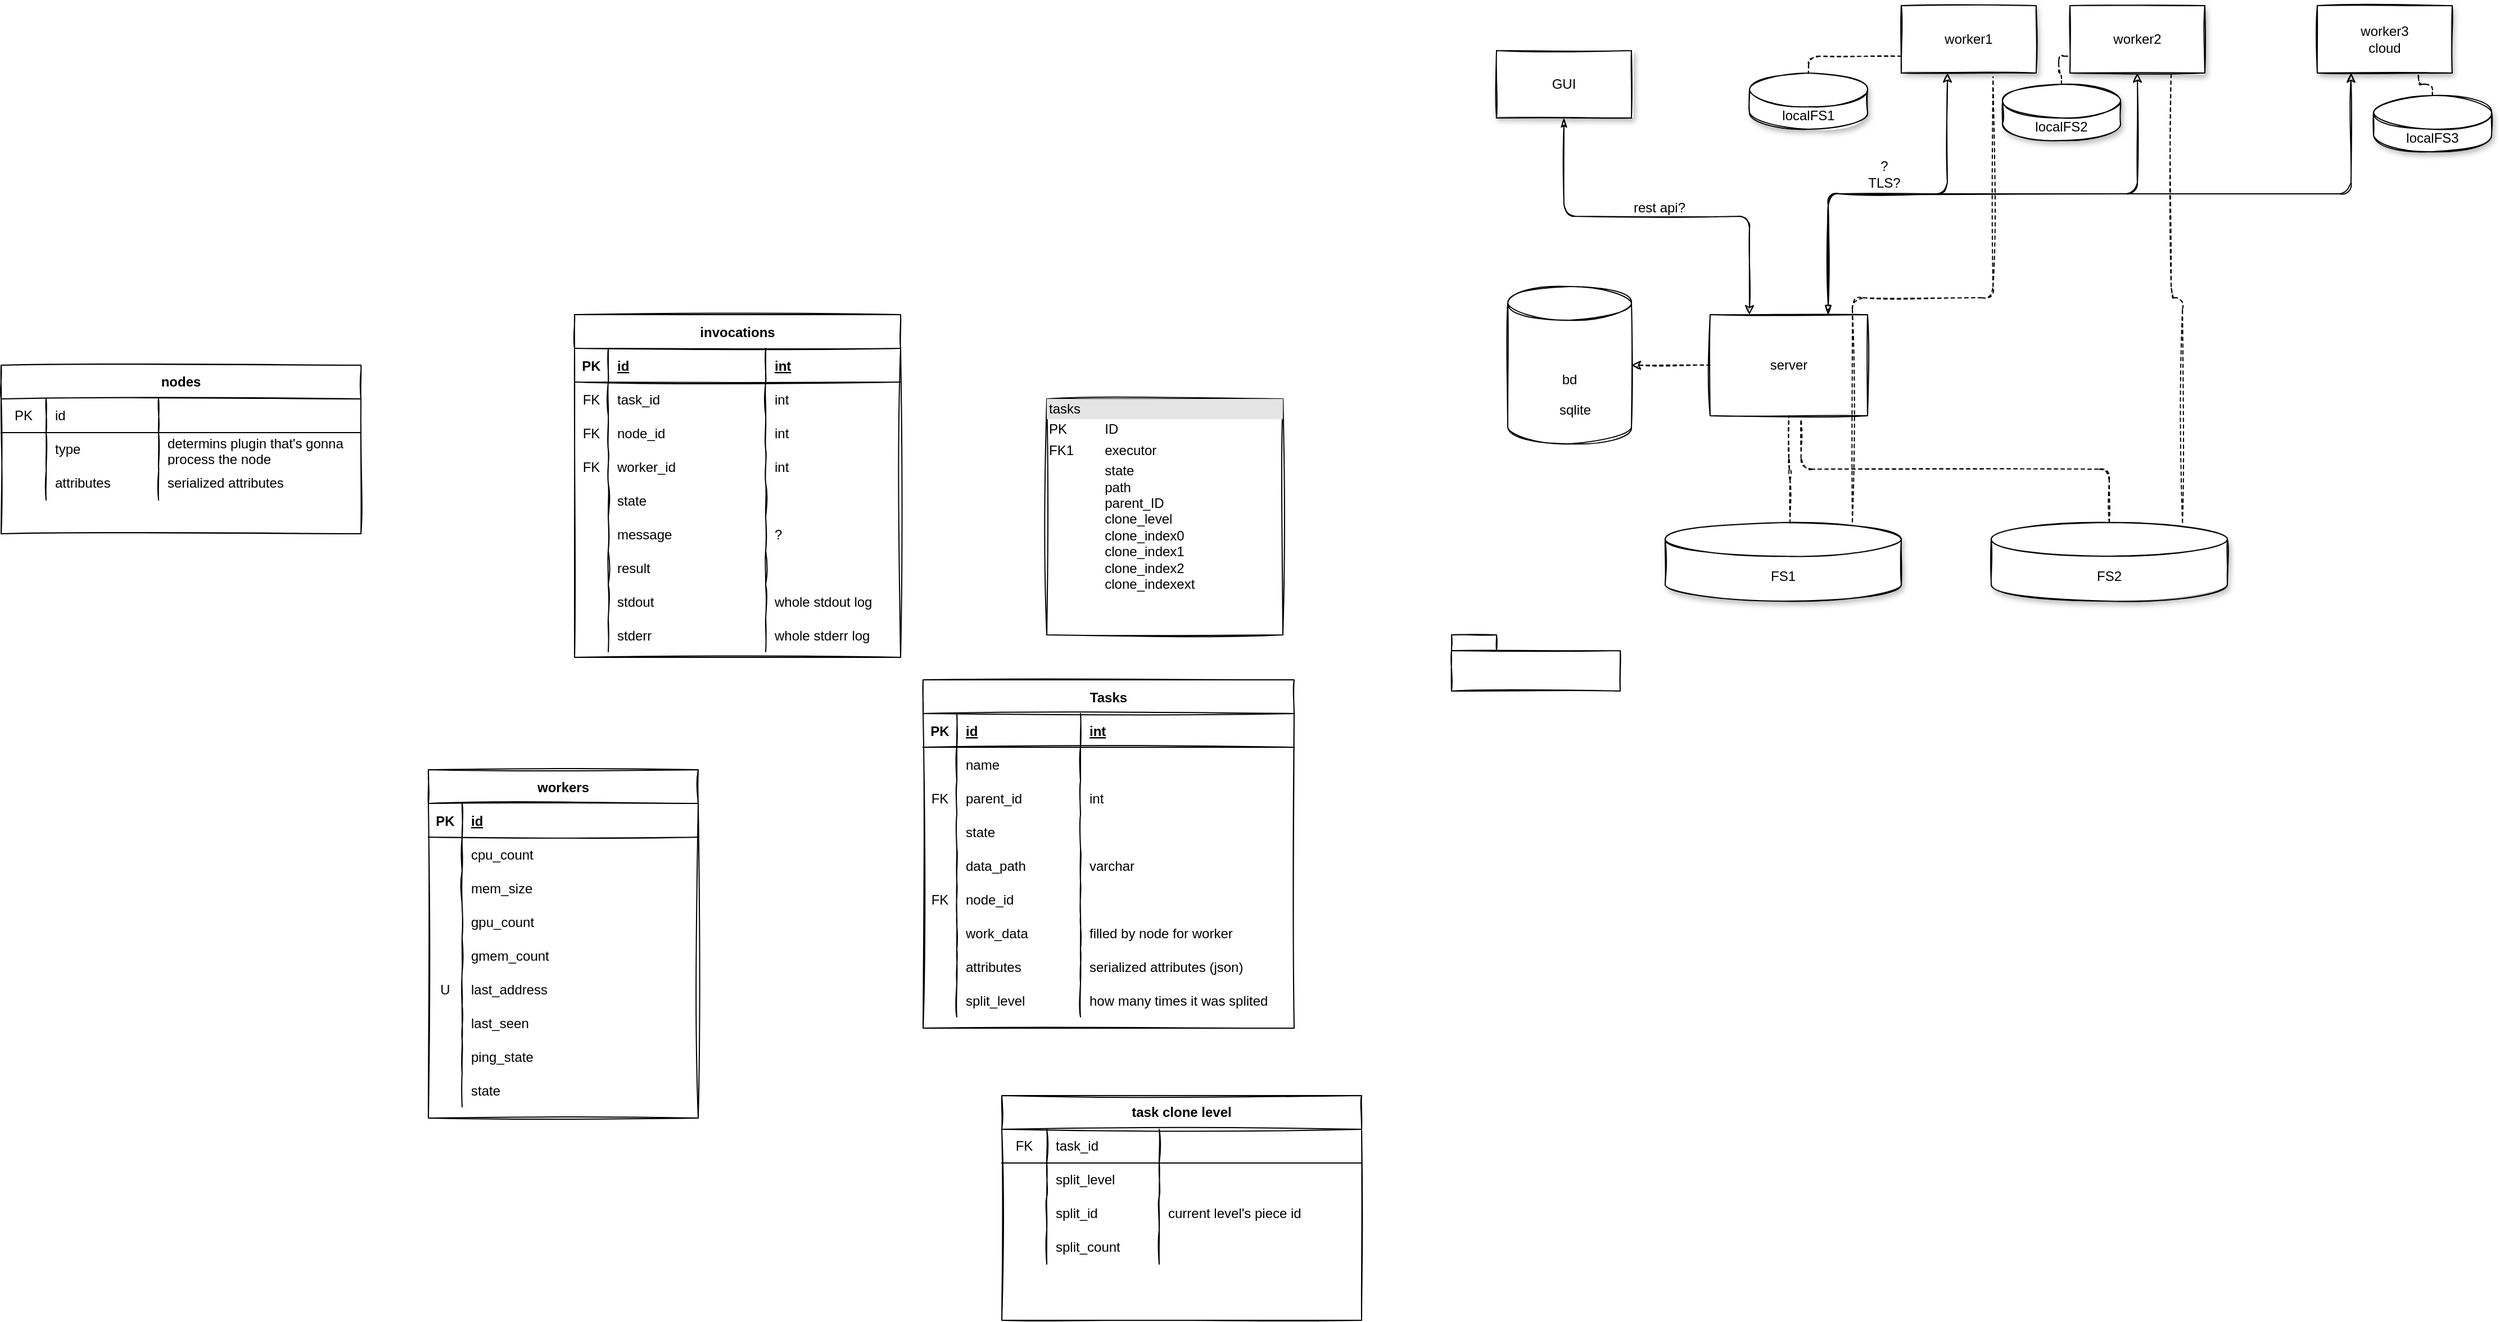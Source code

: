 <mxfile version="14.1.8" type="device"><diagram id="MA8b_fjnLHCPJxbxikZT" name="Page-1"><mxGraphModel dx="2802" dy="827" grid="1" gridSize="10" guides="1" tooltips="1" connect="1" arrows="1" fold="1" page="1" pageScale="1" pageWidth="850" pageHeight="1100" math="0" shadow="0"><root><mxCell id="0"/><mxCell id="1" parent="0"/><mxCell id="98BDx7o2VlI0WPh3jPvz-5" style="edgeStyle=orthogonalEdgeStyle;orthogonalLoop=1;jettySize=auto;html=1;entryX=1;entryY=0.5;entryDx=0;entryDy=0;entryPerimeter=0;dashed=1;sketch=1;" parent="1" source="98BDx7o2VlI0WPh3jPvz-3" target="98BDx7o2VlI0WPh3jPvz-4" edge="1"><mxGeometry relative="1" as="geometry"/></mxCell><mxCell id="98BDx7o2VlI0WPh3jPvz-10" style="edgeStyle=orthogonalEdgeStyle;orthogonalLoop=1;jettySize=auto;html=1;exitX=0.75;exitY=0;exitDx=0;exitDy=0;entryX=0.342;entryY=1;entryDx=0;entryDy=0;entryPerimeter=0;startArrow=blockThin;startFill=1;sketch=1;" parent="1" source="98BDx7o2VlI0WPh3jPvz-3" target="98BDx7o2VlI0WPh3jPvz-8" edge="1"><mxGeometry relative="1" as="geometry"/></mxCell><mxCell id="98BDx7o2VlI0WPh3jPvz-3" value="server" style="whiteSpace=wrap;html=1;sketch=1;" parent="1" vertex="1"><mxGeometry x="370" y="355" width="140" height="90" as="geometry"/></mxCell><mxCell id="98BDx7o2VlI0WPh3jPvz-4" value="bd" style="shape=cylinder3;whiteSpace=wrap;html=1;boundedLbl=1;backgroundOutline=1;size=15;sketch=1;" parent="1" vertex="1"><mxGeometry x="190" y="330" width="110" height="140" as="geometry"/></mxCell><mxCell id="98BDx7o2VlI0WPh3jPvz-7" style="edgeStyle=orthogonalEdgeStyle;orthogonalLoop=1;jettySize=auto;html=1;entryX=0.25;entryY=0;entryDx=0;entryDy=0;exitX=0.5;exitY=1;exitDx=0;exitDy=0;startArrow=classicThin;startFill=1;jumpStyle=none;sketch=1;" parent="1" source="98BDx7o2VlI0WPh3jPvz-6" target="98BDx7o2VlI0WPh3jPvz-3" edge="1"><mxGeometry relative="1" as="geometry"/></mxCell><mxCell id="98BDx7o2VlI0WPh3jPvz-6" value="GUI" style="whiteSpace=wrap;html=1;glass=0;shadow=1;sketch=1;" parent="1" vertex="1"><mxGeometry x="180" y="120" width="120" height="60" as="geometry"/></mxCell><mxCell id="98BDx7o2VlI0WPh3jPvz-8" value="worker1" style="whiteSpace=wrap;html=1;shadow=1;sketch=1;" parent="1" vertex="1"><mxGeometry x="540" y="80" width="120" height="60" as="geometry"/></mxCell><mxCell id="98BDx7o2VlI0WPh3jPvz-11" value="sqlite" style="text;html=1;strokeColor=none;fillColor=none;align=center;verticalAlign=middle;whiteSpace=wrap;shadow=1;glass=0;sketch=1;" parent="1" vertex="1"><mxGeometry x="230" y="430" width="40" height="20" as="geometry"/></mxCell><mxCell id="98BDx7o2VlI0WPh3jPvz-12" value="rest api?" style="text;html=1;strokeColor=none;fillColor=none;align=center;verticalAlign=middle;whiteSpace=wrap;shadow=1;glass=0;sketch=1;" parent="1" vertex="1"><mxGeometry x="290" y="250" width="70" height="20" as="geometry"/></mxCell><mxCell id="98BDx7o2VlI0WPh3jPvz-13" value="?&lt;br&gt;TLS?" style="text;html=1;strokeColor=none;fillColor=none;align=center;verticalAlign=middle;whiteSpace=wrap;shadow=1;glass=0;sketch=1;" parent="1" vertex="1"><mxGeometry x="470" y="200" width="110" height="60" as="geometry"/></mxCell><mxCell id="98BDx7o2VlI0WPh3jPvz-14" value="FS1" style="shape=cylinder3;whiteSpace=wrap;html=1;boundedLbl=1;backgroundOutline=1;size=15;shadow=1;glass=0;sketch=1;" parent="1" vertex="1"><mxGeometry x="330" y="540" width="210" height="70" as="geometry"/></mxCell><mxCell id="98BDx7o2VlI0WPh3jPvz-15" value="&lt;div&gt;FS2&lt;/div&gt;" style="shape=cylinder3;whiteSpace=wrap;html=1;boundedLbl=1;backgroundOutline=1;size=15;shadow=1;glass=0;sketch=1;" parent="1" vertex="1"><mxGeometry x="620" y="540" width="210" height="70" as="geometry"/></mxCell><mxCell id="98BDx7o2VlI0WPh3jPvz-16" value="" style="endArrow=none;dashed=1;html=1;edgeStyle=orthogonalEdgeStyle;exitX=0.529;exitY=0.008;exitDx=0;exitDy=0;exitPerimeter=0;entryX=0.5;entryY=1;entryDx=0;entryDy=0;sketch=1;" parent="1" source="98BDx7o2VlI0WPh3jPvz-14" target="98BDx7o2VlI0WPh3jPvz-3" edge="1"><mxGeometry width="50" height="50" relative="1" as="geometry"><mxPoint x="430" y="490" as="sourcePoint"/><mxPoint x="480" y="440" as="targetPoint"/></mxGeometry></mxCell><mxCell id="98BDx7o2VlI0WPh3jPvz-17" value="" style="endArrow=none;dashed=1;html=1;edgeStyle=orthogonalEdgeStyle;exitX=0.5;exitY=0;exitDx=0;exitDy=0;exitPerimeter=0;entryX=0.577;entryY=1.027;entryDx=0;entryDy=0;entryPerimeter=0;sketch=1;" parent="1" source="98BDx7o2VlI0WPh3jPvz-15" target="98BDx7o2VlI0WPh3jPvz-3" edge="1"><mxGeometry width="50" height="50" relative="1" as="geometry"><mxPoint x="411.09" y="550.56" as="sourcePoint"/><mxPoint x="450" y="455" as="targetPoint"/></mxGeometry></mxCell><mxCell id="98BDx7o2VlI0WPh3jPvz-18" value="worker2" style="whiteSpace=wrap;html=1;shadow=1;sketch=1;" parent="1" vertex="1"><mxGeometry x="690" y="80" width="120" height="60" as="geometry"/></mxCell><mxCell id="98BDx7o2VlI0WPh3jPvz-22" style="edgeStyle=orthogonalEdgeStyle;orthogonalLoop=1;jettySize=auto;html=1;exitX=0.75;exitY=0;exitDx=0;exitDy=0;entryX=0.5;entryY=1;entryDx=0;entryDy=0;startArrow=blockThin;startFill=1;sketch=1;" parent="1" source="98BDx7o2VlI0WPh3jPvz-3" target="98BDx7o2VlI0WPh3jPvz-18" edge="1"><mxGeometry relative="1" as="geometry"><mxPoint x="485" y="365" as="sourcePoint"/><mxPoint x="591.04" y="150" as="targetPoint"/></mxGeometry></mxCell><mxCell id="98BDx7o2VlI0WPh3jPvz-23" value="" style="endArrow=none;dashed=1;html=1;edgeStyle=orthogonalEdgeStyle;exitX=0.793;exitY=-0.008;exitDx=0;exitDy=0;exitPerimeter=0;entryX=0.68;entryY=1.057;entryDx=0;entryDy=0;entryPerimeter=0;orthogonalLoop=0;noJump=0;comic=0;backgroundOutline=0;fixDash=0;snapToPoint=0;sketch=1;" parent="1" source="98BDx7o2VlI0WPh3jPvz-14" target="98BDx7o2VlI0WPh3jPvz-8" edge="1"><mxGeometry width="50" height="50" relative="1" as="geometry"><mxPoint x="411.09" y="550.56" as="sourcePoint"/><mxPoint x="450" y="455" as="targetPoint"/></mxGeometry></mxCell><mxCell id="98BDx7o2VlI0WPh3jPvz-24" value="" style="endArrow=none;dashed=1;html=1;edgeStyle=orthogonalEdgeStyle;exitX=0.81;exitY=0;exitDx=0;exitDy=0;exitPerimeter=0;entryX=0.75;entryY=1;entryDx=0;entryDy=0;orthogonalLoop=0;noJump=0;comic=0;backgroundOutline=0;fixDash=0;snapToPoint=0;sketch=1;" parent="1" source="98BDx7o2VlI0WPh3jPvz-15" target="98BDx7o2VlI0WPh3jPvz-18" edge="1"><mxGeometry width="50" height="50" relative="1" as="geometry"><mxPoint x="506.53" y="549.44" as="sourcePoint"/><mxPoint x="631.6" y="153.42" as="targetPoint"/></mxGeometry></mxCell><mxCell id="98BDx7o2VlI0WPh3jPvz-25" value="worker3&lt;br&gt;&lt;div&gt;cloud&lt;/div&gt;" style="whiteSpace=wrap;html=1;shadow=1;sketch=1;" parent="1" vertex="1"><mxGeometry x="910" y="80" width="120" height="60" as="geometry"/></mxCell><mxCell id="98BDx7o2VlI0WPh3jPvz-26" value="localFS3" style="shape=cylinder3;whiteSpace=wrap;html=1;boundedLbl=1;backgroundOutline=1;size=15;shadow=1;glass=0;sketch=1;" parent="1" vertex="1"><mxGeometry x="960" y="160" width="105" height="50" as="geometry"/></mxCell><mxCell id="98BDx7o2VlI0WPh3jPvz-27" value="" style="endArrow=none;dashed=1;html=1;edgeStyle=orthogonalEdgeStyle;exitX=0.5;exitY=0;exitDx=0;exitDy=0;exitPerimeter=0;orthogonalLoop=0;noJump=0;comic=0;backgroundOutline=0;fixDash=0;snapToPoint=0;entryX=0.75;entryY=1;entryDx=0;entryDy=0;sketch=1;" parent="1" source="98BDx7o2VlI0WPh3jPvz-26" target="98BDx7o2VlI0WPh3jPvz-25" edge="1"><mxGeometry width="50" height="50" relative="1" as="geometry"><mxPoint x="800.1" y="550" as="sourcePoint"/><mxPoint x="940" y="140" as="targetPoint"/></mxGeometry></mxCell><mxCell id="98BDx7o2VlI0WPh3jPvz-28" value="localFS1" style="shape=cylinder3;whiteSpace=wrap;html=1;boundedLbl=1;backgroundOutline=1;size=15;shadow=1;glass=0;sketch=1;" parent="1" vertex="1"><mxGeometry x="405" y="140" width="105" height="50" as="geometry"/></mxCell><mxCell id="98BDx7o2VlI0WPh3jPvz-29" value="localFS2" style="shape=cylinder3;whiteSpace=wrap;html=1;boundedLbl=1;backgroundOutline=1;size=15;shadow=1;glass=0;sketch=1;" parent="1" vertex="1"><mxGeometry x="630" y="150" width="105" height="50" as="geometry"/></mxCell><mxCell id="98BDx7o2VlI0WPh3jPvz-30" value="" style="endArrow=none;dashed=1;html=1;edgeStyle=orthogonalEdgeStyle;exitX=0.5;exitY=0;exitDx=0;exitDy=0;exitPerimeter=0;orthogonalLoop=0;noJump=0;comic=0;backgroundOutline=0;fixDash=0;snapToPoint=0;entryX=0;entryY=0.75;entryDx=0;entryDy=0;sketch=1;" parent="1" source="98BDx7o2VlI0WPh3jPvz-29" target="98BDx7o2VlI0WPh3jPvz-18" edge="1"><mxGeometry width="50" height="50" relative="1" as="geometry"><mxPoint x="452.5" y="90" as="sourcePoint"/><mxPoint x="670" y="120" as="targetPoint"/></mxGeometry></mxCell><mxCell id="98BDx7o2VlI0WPh3jPvz-31" value="" style="endArrow=none;dashed=1;html=1;edgeStyle=orthogonalEdgeStyle;exitX=0;exitY=0.75;exitDx=0;exitDy=0;orthogonalLoop=0;noJump=0;comic=0;backgroundOutline=0;fixDash=0;snapToPoint=0;entryX=0.5;entryY=0;entryDx=0;entryDy=0;entryPerimeter=0;sketch=1;" parent="1" source="98BDx7o2VlI0WPh3jPvz-8" target="98BDx7o2VlI0WPh3jPvz-28" edge="1"><mxGeometry width="50" height="50" relative="1" as="geometry"><mxPoint x="462.5" y="100" as="sourcePoint"/><mxPoint x="390" y="80" as="targetPoint"/></mxGeometry></mxCell><mxCell id="98BDx7o2VlI0WPh3jPvz-32" style="edgeStyle=orthogonalEdgeStyle;orthogonalLoop=1;jettySize=auto;html=1;exitX=0.75;exitY=0;exitDx=0;exitDy=0;entryX=0.25;entryY=1;entryDx=0;entryDy=0;startArrow=blockThin;startFill=1;sketch=1;" parent="1" source="98BDx7o2VlI0WPh3jPvz-3" target="98BDx7o2VlI0WPh3jPvz-25" edge="1"><mxGeometry relative="1" as="geometry"><mxPoint x="485" y="365" as="sourcePoint"/><mxPoint x="760" y="150" as="targetPoint"/></mxGeometry></mxCell><mxCell id="RoWoOHSb0e2trhqzjPBO-2" value="&lt;div style=&quot;box-sizing: border-box ; width: 100% ; background: #e4e4e4 ; padding: 2px&quot;&gt;tasks&lt;/div&gt;&lt;table style=&quot;width: 100% ; font-size: 1em&quot; cellpadding=&quot;2&quot; cellspacing=&quot;0&quot;&gt;&lt;tbody&gt;&lt;tr&gt;&lt;td&gt;PK&lt;/td&gt;&lt;td&gt;ID&lt;/td&gt;&lt;/tr&gt;&lt;tr&gt;&lt;td&gt;FK1&lt;/td&gt;&lt;td&gt;executor&lt;/td&gt;&lt;/tr&gt;&lt;tr&gt;&lt;td&gt;&lt;br&gt;&lt;/td&gt;&lt;td&gt;state&lt;br&gt;path&lt;br&gt;parent_ID&lt;br&gt;clone_level&lt;br&gt;clone_index0&lt;br&gt;clone_index1&lt;br&gt;clone_index2&lt;br&gt;clone_indexext&lt;br&gt;&lt;br&gt;&lt;/td&gt;&lt;/tr&gt;&lt;/tbody&gt;&lt;/table&gt;" style="verticalAlign=top;align=left;overflow=fill;html=1;sketch=1;" parent="1" vertex="1"><mxGeometry x="-220" y="430" width="210" height="210" as="geometry"/></mxCell><mxCell id="RoWoOHSb0e2trhqzjPBO-4" value="" style="shape=folder;fontStyle=1;spacingTop=10;tabWidth=40;tabHeight=14;tabPosition=left;html=1;align=left;sketch=1;" parent="1" vertex="1"><mxGeometry x="140" y="640" width="150" height="50" as="geometry"/></mxCell><mxCell id="L55XhpwLqcJ2oFHjJ6_4-14" value="invocations" style="shape=table;startSize=30;container=1;collapsible=1;childLayout=tableLayout;fixedRows=1;rowLines=0;fontStyle=1;align=center;resizeLast=1;sketch=1;" parent="1" vertex="1"><mxGeometry x="-640" y="355" width="290" height="305" as="geometry"/></mxCell><mxCell id="L55XhpwLqcJ2oFHjJ6_4-15" value="" style="shape=partialRectangle;collapsible=0;dropTarget=0;pointerEvents=0;fillColor=none;top=0;left=0;bottom=1;right=0;points=[[0,0.5],[1,0.5]];portConstraint=eastwest;sketch=1;" parent="L55XhpwLqcJ2oFHjJ6_4-14" vertex="1"><mxGeometry y="30" width="290" height="30" as="geometry"/></mxCell><mxCell id="L55XhpwLqcJ2oFHjJ6_4-16" value="PK" style="shape=partialRectangle;connectable=0;fillColor=none;top=0;left=0;bottom=0;right=0;fontStyle=1;overflow=hidden;sketch=1;" parent="L55XhpwLqcJ2oFHjJ6_4-15" vertex="1"><mxGeometry width="30" height="30" as="geometry"/></mxCell><mxCell id="L55XhpwLqcJ2oFHjJ6_4-17" value="id" style="shape=partialRectangle;connectable=0;fillColor=none;top=0;left=0;bottom=0;right=0;align=left;spacingLeft=6;fontStyle=5;overflow=hidden;sketch=1;" parent="L55XhpwLqcJ2oFHjJ6_4-15" vertex="1"><mxGeometry x="30" width="140" height="30" as="geometry"/></mxCell><mxCell id="L55XhpwLqcJ2oFHjJ6_4-41" value="int" style="shape=partialRectangle;connectable=0;fillColor=none;top=0;left=0;bottom=0;right=0;align=left;spacingLeft=6;fontStyle=5;overflow=hidden;sketch=1;" parent="L55XhpwLqcJ2oFHjJ6_4-15" vertex="1"><mxGeometry x="170" width="120" height="30" as="geometry"/></mxCell><mxCell id="L55XhpwLqcJ2oFHjJ6_4-18" value="" style="shape=partialRectangle;collapsible=0;dropTarget=0;pointerEvents=0;fillColor=none;top=0;left=0;bottom=0;right=0;points=[[0,0.5],[1,0.5]];portConstraint=eastwest;sketch=1;" parent="L55XhpwLqcJ2oFHjJ6_4-14" vertex="1"><mxGeometry y="60" width="290" height="30" as="geometry"/></mxCell><mxCell id="L55XhpwLqcJ2oFHjJ6_4-19" value="FK" style="shape=partialRectangle;connectable=0;fillColor=none;top=0;left=0;bottom=0;right=0;editable=1;overflow=hidden;sketch=1;" parent="L55XhpwLqcJ2oFHjJ6_4-18" vertex="1"><mxGeometry width="30" height="30" as="geometry"/></mxCell><mxCell id="L55XhpwLqcJ2oFHjJ6_4-20" value="task_id" style="shape=partialRectangle;connectable=0;fillColor=none;top=0;left=0;bottom=0;right=0;align=left;spacingLeft=6;overflow=hidden;sketch=1;" parent="L55XhpwLqcJ2oFHjJ6_4-18" vertex="1"><mxGeometry x="30" width="140" height="30" as="geometry"/></mxCell><mxCell id="L55XhpwLqcJ2oFHjJ6_4-42" value="int" style="shape=partialRectangle;connectable=0;fillColor=none;top=0;left=0;bottom=0;right=0;align=left;spacingLeft=6;overflow=hidden;sketch=1;" parent="L55XhpwLqcJ2oFHjJ6_4-18" vertex="1"><mxGeometry x="170" width="120" height="30" as="geometry"/></mxCell><mxCell id="L55XhpwLqcJ2oFHjJ6_4-21" value="" style="shape=partialRectangle;collapsible=0;dropTarget=0;pointerEvents=0;fillColor=none;top=0;left=0;bottom=0;right=0;points=[[0,0.5],[1,0.5]];portConstraint=eastwest;sketch=1;" parent="L55XhpwLqcJ2oFHjJ6_4-14" vertex="1"><mxGeometry y="90" width="290" height="30" as="geometry"/></mxCell><mxCell id="L55XhpwLqcJ2oFHjJ6_4-22" value="FK" style="shape=partialRectangle;connectable=0;fillColor=none;top=0;left=0;bottom=0;right=0;editable=1;overflow=hidden;sketch=1;" parent="L55XhpwLqcJ2oFHjJ6_4-21" vertex="1"><mxGeometry width="30" height="30" as="geometry"/></mxCell><mxCell id="L55XhpwLqcJ2oFHjJ6_4-23" value="node_id" style="shape=partialRectangle;connectable=0;fillColor=none;top=0;left=0;bottom=0;right=0;align=left;spacingLeft=6;overflow=hidden;sketch=1;" parent="L55XhpwLqcJ2oFHjJ6_4-21" vertex="1"><mxGeometry x="30" width="140" height="30" as="geometry"/></mxCell><mxCell id="L55XhpwLqcJ2oFHjJ6_4-43" value="int" style="shape=partialRectangle;connectable=0;fillColor=none;top=0;left=0;bottom=0;right=0;align=left;spacingLeft=6;overflow=hidden;sketch=1;" parent="L55XhpwLqcJ2oFHjJ6_4-21" vertex="1"><mxGeometry x="170" width="120" height="30" as="geometry"/></mxCell><mxCell id="L55XhpwLqcJ2oFHjJ6_4-32" style="shape=partialRectangle;collapsible=0;dropTarget=0;pointerEvents=0;fillColor=none;top=0;left=0;bottom=0;right=0;points=[[0,0.5],[1,0.5]];portConstraint=eastwest;sketch=1;" parent="L55XhpwLqcJ2oFHjJ6_4-14" vertex="1"><mxGeometry y="120" width="290" height="30" as="geometry"/></mxCell><mxCell id="L55XhpwLqcJ2oFHjJ6_4-33" value="FK" style="shape=partialRectangle;connectable=0;fillColor=none;top=0;left=0;bottom=0;right=0;editable=1;overflow=hidden;sketch=1;" parent="L55XhpwLqcJ2oFHjJ6_4-32" vertex="1"><mxGeometry width="30" height="30" as="geometry"/></mxCell><mxCell id="L55XhpwLqcJ2oFHjJ6_4-34" value="worker_id" style="shape=partialRectangle;connectable=0;fillColor=none;top=0;left=0;bottom=0;right=0;align=left;spacingLeft=6;overflow=hidden;sketch=1;" parent="L55XhpwLqcJ2oFHjJ6_4-32" vertex="1"><mxGeometry x="30" width="140" height="30" as="geometry"/></mxCell><mxCell id="L55XhpwLqcJ2oFHjJ6_4-44" value="int" style="shape=partialRectangle;connectable=0;fillColor=none;top=0;left=0;bottom=0;right=0;align=left;spacingLeft=6;overflow=hidden;sketch=1;" parent="L55XhpwLqcJ2oFHjJ6_4-32" vertex="1"><mxGeometry x="170" width="120" height="30" as="geometry"/></mxCell><mxCell id="L55XhpwLqcJ2oFHjJ6_4-35" style="shape=partialRectangle;collapsible=0;dropTarget=0;pointerEvents=0;fillColor=none;top=0;left=0;bottom=0;right=0;points=[[0,0.5],[1,0.5]];portConstraint=eastwest;sketch=1;" parent="L55XhpwLqcJ2oFHjJ6_4-14" vertex="1"><mxGeometry y="150" width="290" height="30" as="geometry"/></mxCell><mxCell id="L55XhpwLqcJ2oFHjJ6_4-36" style="shape=partialRectangle;connectable=0;fillColor=none;top=0;left=0;bottom=0;right=0;editable=1;overflow=hidden;sketch=1;" parent="L55XhpwLqcJ2oFHjJ6_4-35" vertex="1"><mxGeometry width="30" height="30" as="geometry"/></mxCell><mxCell id="L55XhpwLqcJ2oFHjJ6_4-37" value="state" style="shape=partialRectangle;connectable=0;fillColor=none;top=0;left=0;bottom=0;right=0;align=left;spacingLeft=6;overflow=hidden;sketch=1;" parent="L55XhpwLqcJ2oFHjJ6_4-35" vertex="1"><mxGeometry x="30" width="140" height="30" as="geometry"/></mxCell><mxCell id="L55XhpwLqcJ2oFHjJ6_4-45" style="shape=partialRectangle;connectable=0;fillColor=none;top=0;left=0;bottom=0;right=0;align=left;spacingLeft=6;overflow=hidden;sketch=1;" parent="L55XhpwLqcJ2oFHjJ6_4-35" vertex="1"><mxGeometry x="170" width="120" height="30" as="geometry"/></mxCell><mxCell id="L55XhpwLqcJ2oFHjJ6_4-38" style="shape=partialRectangle;collapsible=0;dropTarget=0;pointerEvents=0;fillColor=none;top=0;left=0;bottom=0;right=0;points=[[0,0.5],[1,0.5]];portConstraint=eastwest;sketch=1;" parent="L55XhpwLqcJ2oFHjJ6_4-14" vertex="1"><mxGeometry y="180" width="290" height="30" as="geometry"/></mxCell><mxCell id="L55XhpwLqcJ2oFHjJ6_4-39" style="shape=partialRectangle;connectable=0;fillColor=none;top=0;left=0;bottom=0;right=0;editable=1;overflow=hidden;sketch=1;" parent="L55XhpwLqcJ2oFHjJ6_4-38" vertex="1"><mxGeometry width="30" height="30" as="geometry"/></mxCell><mxCell id="L55XhpwLqcJ2oFHjJ6_4-40" value="message" style="shape=partialRectangle;connectable=0;fillColor=none;top=0;left=0;bottom=0;right=0;align=left;spacingLeft=6;overflow=hidden;sketch=1;" parent="L55XhpwLqcJ2oFHjJ6_4-38" vertex="1"><mxGeometry x="30" width="140" height="30" as="geometry"/></mxCell><mxCell id="L55XhpwLqcJ2oFHjJ6_4-46" value="?" style="shape=partialRectangle;connectable=0;fillColor=none;top=0;left=0;bottom=0;right=0;align=left;spacingLeft=6;overflow=hidden;sketch=1;" parent="L55XhpwLqcJ2oFHjJ6_4-38" vertex="1"><mxGeometry x="170" width="120" height="30" as="geometry"/></mxCell><mxCell id="L55XhpwLqcJ2oFHjJ6_4-47" style="shape=partialRectangle;collapsible=0;dropTarget=0;pointerEvents=0;fillColor=none;top=0;left=0;bottom=0;right=0;points=[[0,0.5],[1,0.5]];portConstraint=eastwest;sketch=1;" parent="L55XhpwLqcJ2oFHjJ6_4-14" vertex="1"><mxGeometry y="210" width="290" height="30" as="geometry"/></mxCell><mxCell id="L55XhpwLqcJ2oFHjJ6_4-48" style="shape=partialRectangle;connectable=0;fillColor=none;top=0;left=0;bottom=0;right=0;editable=1;overflow=hidden;sketch=1;" parent="L55XhpwLqcJ2oFHjJ6_4-47" vertex="1"><mxGeometry width="30" height="30" as="geometry"/></mxCell><mxCell id="L55XhpwLqcJ2oFHjJ6_4-49" value="result" style="shape=partialRectangle;connectable=0;fillColor=none;top=0;left=0;bottom=0;right=0;align=left;spacingLeft=6;overflow=hidden;sketch=1;" parent="L55XhpwLqcJ2oFHjJ6_4-47" vertex="1"><mxGeometry x="30" width="140" height="30" as="geometry"/></mxCell><mxCell id="L55XhpwLqcJ2oFHjJ6_4-50" style="shape=partialRectangle;connectable=0;fillColor=none;top=0;left=0;bottom=0;right=0;align=left;spacingLeft=6;overflow=hidden;sketch=1;" parent="L55XhpwLqcJ2oFHjJ6_4-47" vertex="1"><mxGeometry x="170" width="120" height="30" as="geometry"/></mxCell><mxCell id="MkFysbpI-Z4l71pGNVd9-1" style="shape=partialRectangle;collapsible=0;dropTarget=0;pointerEvents=0;fillColor=none;top=0;left=0;bottom=0;right=0;points=[[0,0.5],[1,0.5]];portConstraint=eastwest;sketch=1;" parent="L55XhpwLqcJ2oFHjJ6_4-14" vertex="1"><mxGeometry y="240" width="290" height="30" as="geometry"/></mxCell><mxCell id="MkFysbpI-Z4l71pGNVd9-2" style="shape=partialRectangle;connectable=0;fillColor=none;top=0;left=0;bottom=0;right=0;editable=1;overflow=hidden;sketch=1;" parent="MkFysbpI-Z4l71pGNVd9-1" vertex="1"><mxGeometry width="30" height="30" as="geometry"/></mxCell><mxCell id="MkFysbpI-Z4l71pGNVd9-3" value="stdout" style="shape=partialRectangle;connectable=0;fillColor=none;top=0;left=0;bottom=0;right=0;align=left;spacingLeft=6;overflow=hidden;sketch=1;" parent="MkFysbpI-Z4l71pGNVd9-1" vertex="1"><mxGeometry x="30" width="140" height="30" as="geometry"/></mxCell><mxCell id="MkFysbpI-Z4l71pGNVd9-4" value="whole stdout log" style="shape=partialRectangle;connectable=0;fillColor=none;top=0;left=0;bottom=0;right=0;align=left;spacingLeft=6;overflow=hidden;sketch=1;" parent="MkFysbpI-Z4l71pGNVd9-1" vertex="1"><mxGeometry x="170" width="120" height="30" as="geometry"/></mxCell><mxCell id="7qHYF0og1nHTGOT5AYAR-1" style="shape=partialRectangle;collapsible=0;dropTarget=0;pointerEvents=0;fillColor=none;top=0;left=0;bottom=0;right=0;points=[[0,0.5],[1,0.5]];portConstraint=eastwest;sketch=1;" vertex="1" parent="L55XhpwLqcJ2oFHjJ6_4-14"><mxGeometry y="270" width="290" height="30" as="geometry"/></mxCell><mxCell id="7qHYF0og1nHTGOT5AYAR-2" style="shape=partialRectangle;connectable=0;fillColor=none;top=0;left=0;bottom=0;right=0;editable=1;overflow=hidden;sketch=1;" vertex="1" parent="7qHYF0og1nHTGOT5AYAR-1"><mxGeometry width="30" height="30" as="geometry"/></mxCell><mxCell id="7qHYF0og1nHTGOT5AYAR-3" value="stderr" style="shape=partialRectangle;connectable=0;fillColor=none;top=0;left=0;bottom=0;right=0;align=left;spacingLeft=6;overflow=hidden;sketch=1;" vertex="1" parent="7qHYF0og1nHTGOT5AYAR-1"><mxGeometry x="30" width="140" height="30" as="geometry"/></mxCell><mxCell id="7qHYF0og1nHTGOT5AYAR-4" value="whole stderr log" style="shape=partialRectangle;connectable=0;fillColor=none;top=0;left=0;bottom=0;right=0;align=left;spacingLeft=6;overflow=hidden;sketch=1;" vertex="1" parent="7qHYF0og1nHTGOT5AYAR-1"><mxGeometry x="170" width="120" height="30" as="geometry"/></mxCell><mxCell id="L55XhpwLqcJ2oFHjJ6_4-51" value="Tasks" style="shape=table;startSize=30;container=1;collapsible=1;childLayout=tableLayout;fixedRows=1;rowLines=0;fontStyle=1;align=center;resizeLast=1;sketch=1;" parent="1" vertex="1"><mxGeometry x="-330" y="680" width="330" height="310" as="geometry"/></mxCell><mxCell id="L55XhpwLqcJ2oFHjJ6_4-52" value="" style="shape=partialRectangle;collapsible=0;dropTarget=0;pointerEvents=0;fillColor=none;top=0;left=0;bottom=1;right=0;points=[[0,0.5],[1,0.5]];portConstraint=eastwest;sketch=1;" parent="L55XhpwLqcJ2oFHjJ6_4-51" vertex="1"><mxGeometry y="30" width="330" height="30" as="geometry"/></mxCell><mxCell id="L55XhpwLqcJ2oFHjJ6_4-53" value="PK" style="shape=partialRectangle;connectable=0;fillColor=none;top=0;left=0;bottom=0;right=0;fontStyle=1;overflow=hidden;sketch=1;" parent="L55XhpwLqcJ2oFHjJ6_4-52" vertex="1"><mxGeometry width="30" height="30" as="geometry"/></mxCell><mxCell id="L55XhpwLqcJ2oFHjJ6_4-54" value="id" style="shape=partialRectangle;connectable=0;fillColor=none;top=0;left=0;bottom=0;right=0;align=left;spacingLeft=6;fontStyle=5;overflow=hidden;sketch=1;" parent="L55XhpwLqcJ2oFHjJ6_4-52" vertex="1"><mxGeometry x="30" width="110" height="30" as="geometry"/></mxCell><mxCell id="MkFysbpI-Z4l71pGNVd9-5" value="int" style="shape=partialRectangle;connectable=0;fillColor=none;top=0;left=0;bottom=0;right=0;align=left;spacingLeft=6;fontStyle=5;overflow=hidden;sketch=1;" parent="L55XhpwLqcJ2oFHjJ6_4-52" vertex="1"><mxGeometry x="140" width="190" height="30" as="geometry"/></mxCell><mxCell id="7qHYF0og1nHTGOT5AYAR-24" style="shape=partialRectangle;collapsible=0;dropTarget=0;pointerEvents=0;fillColor=none;top=0;left=0;bottom=0;right=0;points=[[0,0.5],[1,0.5]];portConstraint=eastwest;sketch=1;" vertex="1" parent="L55XhpwLqcJ2oFHjJ6_4-51"><mxGeometry y="60" width="330" height="30" as="geometry"/></mxCell><mxCell id="7qHYF0og1nHTGOT5AYAR-25" style="shape=partialRectangle;connectable=0;fillColor=none;top=0;left=0;bottom=0;right=0;editable=1;overflow=hidden;sketch=1;" vertex="1" parent="7qHYF0og1nHTGOT5AYAR-24"><mxGeometry width="30" height="30" as="geometry"/></mxCell><mxCell id="7qHYF0og1nHTGOT5AYAR-26" value="name" style="shape=partialRectangle;connectable=0;fillColor=none;top=0;left=0;bottom=0;right=0;align=left;spacingLeft=6;overflow=hidden;sketch=1;" vertex="1" parent="7qHYF0og1nHTGOT5AYAR-24"><mxGeometry x="30" width="110" height="30" as="geometry"/></mxCell><mxCell id="7qHYF0og1nHTGOT5AYAR-27" style="shape=partialRectangle;connectable=0;fillColor=none;top=0;left=0;bottom=0;right=0;align=left;spacingLeft=6;overflow=hidden;sketch=1;" vertex="1" parent="7qHYF0og1nHTGOT5AYAR-24"><mxGeometry x="140" width="190" height="30" as="geometry"/></mxCell><mxCell id="L55XhpwLqcJ2oFHjJ6_4-55" value="" style="shape=partialRectangle;collapsible=0;dropTarget=0;pointerEvents=0;fillColor=none;top=0;left=0;bottom=0;right=0;points=[[0,0.5],[1,0.5]];portConstraint=eastwest;sketch=1;" parent="L55XhpwLqcJ2oFHjJ6_4-51" vertex="1"><mxGeometry y="90" width="330" height="30" as="geometry"/></mxCell><mxCell id="L55XhpwLqcJ2oFHjJ6_4-56" value="FK" style="shape=partialRectangle;connectable=0;fillColor=none;top=0;left=0;bottom=0;right=0;editable=1;overflow=hidden;sketch=1;" parent="L55XhpwLqcJ2oFHjJ6_4-55" vertex="1"><mxGeometry width="30" height="30" as="geometry"/></mxCell><mxCell id="L55XhpwLqcJ2oFHjJ6_4-57" value="parent_id" style="shape=partialRectangle;connectable=0;fillColor=none;top=0;left=0;bottom=0;right=0;align=left;spacingLeft=6;overflow=hidden;sketch=1;" parent="L55XhpwLqcJ2oFHjJ6_4-55" vertex="1"><mxGeometry x="30" width="110" height="30" as="geometry"/></mxCell><mxCell id="MkFysbpI-Z4l71pGNVd9-6" value="int" style="shape=partialRectangle;connectable=0;fillColor=none;top=0;left=0;bottom=0;right=0;align=left;spacingLeft=6;overflow=hidden;sketch=1;" parent="L55XhpwLqcJ2oFHjJ6_4-55" vertex="1"><mxGeometry x="140" width="190" height="30" as="geometry"/></mxCell><mxCell id="L55XhpwLqcJ2oFHjJ6_4-58" value="" style="shape=partialRectangle;collapsible=0;dropTarget=0;pointerEvents=0;fillColor=none;top=0;left=0;bottom=0;right=0;points=[[0,0.5],[1,0.5]];portConstraint=eastwest;sketch=1;" parent="L55XhpwLqcJ2oFHjJ6_4-51" vertex="1"><mxGeometry y="120" width="330" height="30" as="geometry"/></mxCell><mxCell id="L55XhpwLqcJ2oFHjJ6_4-59" value="" style="shape=partialRectangle;connectable=0;fillColor=none;top=0;left=0;bottom=0;right=0;editable=1;overflow=hidden;sketch=1;" parent="L55XhpwLqcJ2oFHjJ6_4-58" vertex="1"><mxGeometry width="30" height="30" as="geometry"/></mxCell><mxCell id="L55XhpwLqcJ2oFHjJ6_4-60" value="state" style="shape=partialRectangle;connectable=0;fillColor=none;top=0;left=0;bottom=0;right=0;align=left;spacingLeft=6;overflow=hidden;sketch=1;" parent="L55XhpwLqcJ2oFHjJ6_4-58" vertex="1"><mxGeometry x="30" width="110" height="30" as="geometry"/></mxCell><mxCell id="MkFysbpI-Z4l71pGNVd9-7" style="shape=partialRectangle;connectable=0;fillColor=none;top=0;left=0;bottom=0;right=0;align=left;spacingLeft=6;overflow=hidden;sketch=1;" parent="L55XhpwLqcJ2oFHjJ6_4-58" vertex="1"><mxGeometry x="140" width="190" height="30" as="geometry"/></mxCell><mxCell id="L55XhpwLqcJ2oFHjJ6_4-61" value="" style="shape=partialRectangle;collapsible=0;dropTarget=0;pointerEvents=0;fillColor=none;top=0;left=0;bottom=0;right=0;points=[[0,0.5],[1,0.5]];portConstraint=eastwest;sketch=1;" parent="L55XhpwLqcJ2oFHjJ6_4-51" vertex="1"><mxGeometry y="150" width="330" height="30" as="geometry"/></mxCell><mxCell id="L55XhpwLqcJ2oFHjJ6_4-62" value="" style="shape=partialRectangle;connectable=0;fillColor=none;top=0;left=0;bottom=0;right=0;editable=1;overflow=hidden;sketch=1;" parent="L55XhpwLqcJ2oFHjJ6_4-61" vertex="1"><mxGeometry width="30" height="30" as="geometry"/></mxCell><mxCell id="L55XhpwLqcJ2oFHjJ6_4-63" value="data_path" style="shape=partialRectangle;connectable=0;fillColor=none;top=0;left=0;bottom=0;right=0;align=left;spacingLeft=6;overflow=hidden;sketch=1;" parent="L55XhpwLqcJ2oFHjJ6_4-61" vertex="1"><mxGeometry x="30" width="110" height="30" as="geometry"/></mxCell><mxCell id="MkFysbpI-Z4l71pGNVd9-8" value="varchar" style="shape=partialRectangle;connectable=0;fillColor=none;top=0;left=0;bottom=0;right=0;align=left;spacingLeft=6;overflow=hidden;sketch=1;" parent="L55XhpwLqcJ2oFHjJ6_4-61" vertex="1"><mxGeometry x="140" width="190" height="30" as="geometry"/></mxCell><mxCell id="7qHYF0og1nHTGOT5AYAR-20" style="shape=partialRectangle;collapsible=0;dropTarget=0;pointerEvents=0;fillColor=none;top=0;left=0;bottom=0;right=0;points=[[0,0.5],[1,0.5]];portConstraint=eastwest;sketch=1;" vertex="1" parent="L55XhpwLqcJ2oFHjJ6_4-51"><mxGeometry y="180" width="330" height="30" as="geometry"/></mxCell><mxCell id="7qHYF0og1nHTGOT5AYAR-21" value="FK" style="shape=partialRectangle;connectable=0;fillColor=none;top=0;left=0;bottom=0;right=0;editable=1;overflow=hidden;sketch=1;" vertex="1" parent="7qHYF0og1nHTGOT5AYAR-20"><mxGeometry width="30" height="30" as="geometry"/></mxCell><mxCell id="7qHYF0og1nHTGOT5AYAR-22" value="node_id" style="shape=partialRectangle;connectable=0;fillColor=none;top=0;left=0;bottom=0;right=0;align=left;spacingLeft=6;overflow=hidden;sketch=1;" vertex="1" parent="7qHYF0og1nHTGOT5AYAR-20"><mxGeometry x="30" width="110" height="30" as="geometry"/></mxCell><mxCell id="7qHYF0og1nHTGOT5AYAR-23" style="shape=partialRectangle;connectable=0;fillColor=none;top=0;left=0;bottom=0;right=0;align=left;spacingLeft=6;overflow=hidden;sketch=1;" vertex="1" parent="7qHYF0og1nHTGOT5AYAR-20"><mxGeometry x="140" width="190" height="30" as="geometry"/></mxCell><mxCell id="7qHYF0og1nHTGOT5AYAR-28" style="shape=partialRectangle;collapsible=0;dropTarget=0;pointerEvents=0;fillColor=none;top=0;left=0;bottom=0;right=0;points=[[0,0.5],[1,0.5]];portConstraint=eastwest;sketch=1;" vertex="1" parent="L55XhpwLqcJ2oFHjJ6_4-51"><mxGeometry y="210" width="330" height="30" as="geometry"/></mxCell><mxCell id="7qHYF0og1nHTGOT5AYAR-29" style="shape=partialRectangle;connectable=0;fillColor=none;top=0;left=0;bottom=0;right=0;editable=1;overflow=hidden;sketch=1;" vertex="1" parent="7qHYF0og1nHTGOT5AYAR-28"><mxGeometry width="30" height="30" as="geometry"/></mxCell><mxCell id="7qHYF0og1nHTGOT5AYAR-30" value="work_data" style="shape=partialRectangle;connectable=0;fillColor=none;top=0;left=0;bottom=0;right=0;align=left;spacingLeft=6;overflow=hidden;sketch=1;" vertex="1" parent="7qHYF0og1nHTGOT5AYAR-28"><mxGeometry x="30" width="110" height="30" as="geometry"/></mxCell><mxCell id="7qHYF0og1nHTGOT5AYAR-31" value="filled by node for worker" style="shape=partialRectangle;connectable=0;fillColor=none;top=0;left=0;bottom=0;right=0;align=left;spacingLeft=6;overflow=hidden;sketch=1;" vertex="1" parent="7qHYF0og1nHTGOT5AYAR-28"><mxGeometry x="140" width="190" height="30" as="geometry"/></mxCell><mxCell id="7qHYF0og1nHTGOT5AYAR-32" style="shape=partialRectangle;collapsible=0;dropTarget=0;pointerEvents=0;fillColor=none;top=0;left=0;bottom=0;right=0;points=[[0,0.5],[1,0.5]];portConstraint=eastwest;sketch=1;" vertex="1" parent="L55XhpwLqcJ2oFHjJ6_4-51"><mxGeometry y="240" width="330" height="30" as="geometry"/></mxCell><mxCell id="7qHYF0og1nHTGOT5AYAR-33" style="shape=partialRectangle;connectable=0;fillColor=none;top=0;left=0;bottom=0;right=0;editable=1;overflow=hidden;sketch=1;" vertex="1" parent="7qHYF0og1nHTGOT5AYAR-32"><mxGeometry width="30" height="30" as="geometry"/></mxCell><mxCell id="7qHYF0og1nHTGOT5AYAR-34" value="attributes" style="shape=partialRectangle;connectable=0;fillColor=none;top=0;left=0;bottom=0;right=0;align=left;spacingLeft=6;overflow=hidden;sketch=1;" vertex="1" parent="7qHYF0og1nHTGOT5AYAR-32"><mxGeometry x="30" width="110" height="30" as="geometry"/></mxCell><mxCell id="7qHYF0og1nHTGOT5AYAR-35" value="serialized attributes (json)" style="shape=partialRectangle;connectable=0;fillColor=none;top=0;left=0;bottom=0;right=0;align=left;spacingLeft=6;overflow=hidden;sketch=1;" vertex="1" parent="7qHYF0og1nHTGOT5AYAR-32"><mxGeometry x="140" width="190" height="30" as="geometry"/></mxCell><mxCell id="7qHYF0og1nHTGOT5AYAR-62" style="shape=partialRectangle;collapsible=0;dropTarget=0;pointerEvents=0;fillColor=none;top=0;left=0;bottom=0;right=0;points=[[0,0.5],[1,0.5]];portConstraint=eastwest;sketch=1;" vertex="1" parent="L55XhpwLqcJ2oFHjJ6_4-51"><mxGeometry y="270" width="330" height="30" as="geometry"/></mxCell><mxCell id="7qHYF0og1nHTGOT5AYAR-63" style="shape=partialRectangle;connectable=0;fillColor=none;top=0;left=0;bottom=0;right=0;editable=1;overflow=hidden;sketch=1;" vertex="1" parent="7qHYF0og1nHTGOT5AYAR-62"><mxGeometry width="30" height="30" as="geometry"/></mxCell><mxCell id="7qHYF0og1nHTGOT5AYAR-64" value="split_level" style="shape=partialRectangle;connectable=0;fillColor=none;top=0;left=0;bottom=0;right=0;align=left;spacingLeft=6;overflow=hidden;sketch=1;" vertex="1" parent="7qHYF0og1nHTGOT5AYAR-62"><mxGeometry x="30" width="110" height="30" as="geometry"/></mxCell><mxCell id="7qHYF0og1nHTGOT5AYAR-65" value="how many times it was splited" style="shape=partialRectangle;connectable=0;fillColor=none;top=0;left=0;bottom=0;right=0;align=left;spacingLeft=6;overflow=hidden;sketch=1;" vertex="1" parent="7qHYF0og1nHTGOT5AYAR-62"><mxGeometry x="140" width="190" height="30" as="geometry"/></mxCell><mxCell id="MkFysbpI-Z4l71pGNVd9-9" value="workers" style="shape=table;startSize=30;container=1;collapsible=1;childLayout=tableLayout;fixedRows=1;rowLines=0;fontStyle=1;align=center;resizeLast=1;sketch=1;" parent="1" vertex="1"><mxGeometry x="-770" y="760" width="240" height="310" as="geometry"/></mxCell><mxCell id="MkFysbpI-Z4l71pGNVd9-10" value="" style="shape=partialRectangle;collapsible=0;dropTarget=0;pointerEvents=0;fillColor=none;top=0;left=0;bottom=1;right=0;points=[[0,0.5],[1,0.5]];portConstraint=eastwest;sketch=1;" parent="MkFysbpI-Z4l71pGNVd9-9" vertex="1"><mxGeometry y="30" width="240" height="30" as="geometry"/></mxCell><mxCell id="MkFysbpI-Z4l71pGNVd9-11" value="PK" style="shape=partialRectangle;connectable=0;fillColor=none;top=0;left=0;bottom=0;right=0;fontStyle=1;overflow=hidden;sketch=1;" parent="MkFysbpI-Z4l71pGNVd9-10" vertex="1"><mxGeometry width="30" height="30" as="geometry"/></mxCell><mxCell id="MkFysbpI-Z4l71pGNVd9-12" value="id" style="shape=partialRectangle;connectable=0;fillColor=none;top=0;left=0;bottom=0;right=0;align=left;spacingLeft=6;fontStyle=5;overflow=hidden;sketch=1;" parent="MkFysbpI-Z4l71pGNVd9-10" vertex="1"><mxGeometry x="30" width="210" height="30" as="geometry"/></mxCell><mxCell id="MkFysbpI-Z4l71pGNVd9-13" value="" style="shape=partialRectangle;collapsible=0;dropTarget=0;pointerEvents=0;fillColor=none;top=0;left=0;bottom=0;right=0;points=[[0,0.5],[1,0.5]];portConstraint=eastwest;sketch=1;" parent="MkFysbpI-Z4l71pGNVd9-9" vertex="1"><mxGeometry y="60" width="240" height="30" as="geometry"/></mxCell><mxCell id="MkFysbpI-Z4l71pGNVd9-14" value="" style="shape=partialRectangle;connectable=0;fillColor=none;top=0;left=0;bottom=0;right=0;editable=1;overflow=hidden;sketch=1;" parent="MkFysbpI-Z4l71pGNVd9-13" vertex="1"><mxGeometry width="30" height="30" as="geometry"/></mxCell><mxCell id="MkFysbpI-Z4l71pGNVd9-15" value="cpu_count" style="shape=partialRectangle;connectable=0;fillColor=none;top=0;left=0;bottom=0;right=0;align=left;spacingLeft=6;overflow=hidden;sketch=1;" parent="MkFysbpI-Z4l71pGNVd9-13" vertex="1"><mxGeometry x="30" width="210" height="30" as="geometry"/></mxCell><mxCell id="MkFysbpI-Z4l71pGNVd9-16" value="" style="shape=partialRectangle;collapsible=0;dropTarget=0;pointerEvents=0;fillColor=none;top=0;left=0;bottom=0;right=0;points=[[0,0.5],[1,0.5]];portConstraint=eastwest;sketch=1;" parent="MkFysbpI-Z4l71pGNVd9-9" vertex="1"><mxGeometry y="90" width="240" height="30" as="geometry"/></mxCell><mxCell id="MkFysbpI-Z4l71pGNVd9-17" value="" style="shape=partialRectangle;connectable=0;fillColor=none;top=0;left=0;bottom=0;right=0;editable=1;overflow=hidden;sketch=1;" parent="MkFysbpI-Z4l71pGNVd9-16" vertex="1"><mxGeometry width="30" height="30" as="geometry"/></mxCell><mxCell id="MkFysbpI-Z4l71pGNVd9-18" value="mem_size" style="shape=partialRectangle;connectable=0;fillColor=none;top=0;left=0;bottom=0;right=0;align=left;spacingLeft=6;overflow=hidden;sketch=1;" parent="MkFysbpI-Z4l71pGNVd9-16" vertex="1"><mxGeometry x="30" width="210" height="30" as="geometry"/></mxCell><mxCell id="MkFysbpI-Z4l71pGNVd9-19" value="" style="shape=partialRectangle;collapsible=0;dropTarget=0;pointerEvents=0;fillColor=none;top=0;left=0;bottom=0;right=0;points=[[0,0.5],[1,0.5]];portConstraint=eastwest;sketch=1;" parent="MkFysbpI-Z4l71pGNVd9-9" vertex="1"><mxGeometry y="120" width="240" height="30" as="geometry"/></mxCell><mxCell id="MkFysbpI-Z4l71pGNVd9-20" value="" style="shape=partialRectangle;connectable=0;fillColor=none;top=0;left=0;bottom=0;right=0;editable=1;overflow=hidden;sketch=1;" parent="MkFysbpI-Z4l71pGNVd9-19" vertex="1"><mxGeometry width="30" height="30" as="geometry"/></mxCell><mxCell id="MkFysbpI-Z4l71pGNVd9-21" value="gpu_count" style="shape=partialRectangle;connectable=0;fillColor=none;top=0;left=0;bottom=0;right=0;align=left;spacingLeft=6;overflow=hidden;sketch=1;" parent="MkFysbpI-Z4l71pGNVd9-19" vertex="1"><mxGeometry x="30" width="210" height="30" as="geometry"/></mxCell><mxCell id="7qHYF0og1nHTGOT5AYAR-5" style="shape=partialRectangle;collapsible=0;dropTarget=0;pointerEvents=0;fillColor=none;top=0;left=0;bottom=0;right=0;points=[[0,0.5],[1,0.5]];portConstraint=eastwest;sketch=1;" vertex="1" parent="MkFysbpI-Z4l71pGNVd9-9"><mxGeometry y="150" width="240" height="30" as="geometry"/></mxCell><mxCell id="7qHYF0og1nHTGOT5AYAR-6" style="shape=partialRectangle;connectable=0;fillColor=none;top=0;left=0;bottom=0;right=0;editable=1;overflow=hidden;sketch=1;" vertex="1" parent="7qHYF0og1nHTGOT5AYAR-5"><mxGeometry width="30" height="30" as="geometry"/></mxCell><mxCell id="7qHYF0og1nHTGOT5AYAR-7" value="gmem_count" style="shape=partialRectangle;connectable=0;fillColor=none;top=0;left=0;bottom=0;right=0;align=left;spacingLeft=6;overflow=hidden;sketch=1;" vertex="1" parent="7qHYF0og1nHTGOT5AYAR-5"><mxGeometry x="30" width="210" height="30" as="geometry"/></mxCell><mxCell id="7qHYF0og1nHTGOT5AYAR-8" style="shape=partialRectangle;collapsible=0;dropTarget=0;pointerEvents=0;fillColor=none;top=0;left=0;bottom=0;right=0;points=[[0,0.5],[1,0.5]];portConstraint=eastwest;sketch=1;" vertex="1" parent="MkFysbpI-Z4l71pGNVd9-9"><mxGeometry y="180" width="240" height="30" as="geometry"/></mxCell><mxCell id="7qHYF0og1nHTGOT5AYAR-9" value="U" style="shape=partialRectangle;connectable=0;fillColor=none;top=0;left=0;bottom=0;right=0;editable=1;overflow=hidden;sketch=1;" vertex="1" parent="7qHYF0og1nHTGOT5AYAR-8"><mxGeometry width="30" height="30" as="geometry"/></mxCell><mxCell id="7qHYF0og1nHTGOT5AYAR-10" value="last_address" style="shape=partialRectangle;connectable=0;fillColor=none;top=0;left=0;bottom=0;right=0;align=left;spacingLeft=6;overflow=hidden;sketch=1;" vertex="1" parent="7qHYF0og1nHTGOT5AYAR-8"><mxGeometry x="30" width="210" height="30" as="geometry"/></mxCell><mxCell id="7qHYF0og1nHTGOT5AYAR-11" style="shape=partialRectangle;collapsible=0;dropTarget=0;pointerEvents=0;fillColor=none;top=0;left=0;bottom=0;right=0;points=[[0,0.5],[1,0.5]];portConstraint=eastwest;sketch=1;" vertex="1" parent="MkFysbpI-Z4l71pGNVd9-9"><mxGeometry y="210" width="240" height="30" as="geometry"/></mxCell><mxCell id="7qHYF0og1nHTGOT5AYAR-12" style="shape=partialRectangle;connectable=0;fillColor=none;top=0;left=0;bottom=0;right=0;editable=1;overflow=hidden;sketch=1;" vertex="1" parent="7qHYF0og1nHTGOT5AYAR-11"><mxGeometry width="30" height="30" as="geometry"/></mxCell><mxCell id="7qHYF0og1nHTGOT5AYAR-13" value="last_seen" style="shape=partialRectangle;connectable=0;fillColor=none;top=0;left=0;bottom=0;right=0;align=left;spacingLeft=6;overflow=hidden;sketch=1;" vertex="1" parent="7qHYF0og1nHTGOT5AYAR-11"><mxGeometry x="30" width="210" height="30" as="geometry"/></mxCell><mxCell id="7qHYF0og1nHTGOT5AYAR-14" style="shape=partialRectangle;collapsible=0;dropTarget=0;pointerEvents=0;fillColor=none;top=0;left=0;bottom=0;right=0;points=[[0,0.5],[1,0.5]];portConstraint=eastwest;sketch=1;" vertex="1" parent="MkFysbpI-Z4l71pGNVd9-9"><mxGeometry y="240" width="240" height="30" as="geometry"/></mxCell><mxCell id="7qHYF0og1nHTGOT5AYAR-15" style="shape=partialRectangle;connectable=0;fillColor=none;top=0;left=0;bottom=0;right=0;editable=1;overflow=hidden;sketch=1;" vertex="1" parent="7qHYF0og1nHTGOT5AYAR-14"><mxGeometry width="30" height="30" as="geometry"/></mxCell><mxCell id="7qHYF0og1nHTGOT5AYAR-16" value="ping_state" style="shape=partialRectangle;connectable=0;fillColor=none;top=0;left=0;bottom=0;right=0;align=left;spacingLeft=6;overflow=hidden;sketch=1;" vertex="1" parent="7qHYF0og1nHTGOT5AYAR-14"><mxGeometry x="30" width="210" height="30" as="geometry"/></mxCell><mxCell id="7qHYF0og1nHTGOT5AYAR-17" style="shape=partialRectangle;collapsible=0;dropTarget=0;pointerEvents=0;fillColor=none;top=0;left=0;bottom=0;right=0;points=[[0,0.5],[1,0.5]];portConstraint=eastwest;sketch=1;" vertex="1" parent="MkFysbpI-Z4l71pGNVd9-9"><mxGeometry y="270" width="240" height="30" as="geometry"/></mxCell><mxCell id="7qHYF0og1nHTGOT5AYAR-18" style="shape=partialRectangle;connectable=0;fillColor=none;top=0;left=0;bottom=0;right=0;editable=1;overflow=hidden;sketch=1;" vertex="1" parent="7qHYF0og1nHTGOT5AYAR-17"><mxGeometry width="30" height="30" as="geometry"/></mxCell><mxCell id="7qHYF0og1nHTGOT5AYAR-19" value="state" style="shape=partialRectangle;connectable=0;fillColor=none;top=0;left=0;bottom=0;right=0;align=left;spacingLeft=6;overflow=hidden;sketch=1;" vertex="1" parent="7qHYF0og1nHTGOT5AYAR-17"><mxGeometry x="30" width="210" height="30" as="geometry"/></mxCell><mxCell id="7qHYF0og1nHTGOT5AYAR-37" value="nodes" style="shape=table;html=1;whiteSpace=wrap;startSize=30;container=1;collapsible=0;childLayout=tableLayout;fixedRows=1;rowLines=0;fontStyle=1;align=center;sketch=1;" vertex="1" parent="1"><mxGeometry x="-1150" y="400" width="320" height="150" as="geometry"/></mxCell><mxCell id="7qHYF0og1nHTGOT5AYAR-38" value="" style="shape=partialRectangle;html=1;whiteSpace=wrap;collapsible=0;dropTarget=0;pointerEvents=0;fillColor=none;top=0;left=0;bottom=1;right=0;points=[[0,0.5],[1,0.5]];portConstraint=eastwest;" vertex="1" parent="7qHYF0og1nHTGOT5AYAR-37"><mxGeometry y="30" width="320" height="30" as="geometry"/></mxCell><mxCell id="7qHYF0og1nHTGOT5AYAR-39" value="PK" style="shape=partialRectangle;html=1;whiteSpace=wrap;connectable=0;fillColor=none;top=0;left=0;bottom=0;right=0;overflow=hidden;" vertex="1" parent="7qHYF0og1nHTGOT5AYAR-38"><mxGeometry width="40" height="30" as="geometry"/></mxCell><mxCell id="7qHYF0og1nHTGOT5AYAR-40" value="id" style="shape=partialRectangle;html=1;whiteSpace=wrap;connectable=0;fillColor=none;top=0;left=0;bottom=0;right=0;align=left;spacingLeft=6;overflow=hidden;" vertex="1" parent="7qHYF0og1nHTGOT5AYAR-38"><mxGeometry x="40" width="100" height="30" as="geometry"/></mxCell><mxCell id="7qHYF0og1nHTGOT5AYAR-47" style="shape=partialRectangle;html=1;whiteSpace=wrap;connectable=0;fillColor=none;top=0;left=0;bottom=0;right=0;align=left;spacingLeft=6;overflow=hidden;" vertex="1" parent="7qHYF0og1nHTGOT5AYAR-38"><mxGeometry x="140" width="180" height="30" as="geometry"/></mxCell><mxCell id="7qHYF0og1nHTGOT5AYAR-41" value="" style="shape=partialRectangle;html=1;whiteSpace=wrap;collapsible=0;dropTarget=0;pointerEvents=0;fillColor=none;top=0;left=0;bottom=0;right=0;points=[[0,0.5],[1,0.5]];portConstraint=eastwest;" vertex="1" parent="7qHYF0og1nHTGOT5AYAR-37"><mxGeometry y="60" width="320" height="30" as="geometry"/></mxCell><mxCell id="7qHYF0og1nHTGOT5AYAR-42" value="" style="shape=partialRectangle;html=1;whiteSpace=wrap;connectable=0;fillColor=none;top=0;left=0;bottom=0;right=0;overflow=hidden;" vertex="1" parent="7qHYF0og1nHTGOT5AYAR-41"><mxGeometry width="40" height="30" as="geometry"/></mxCell><mxCell id="7qHYF0og1nHTGOT5AYAR-43" value="type" style="shape=partialRectangle;html=1;whiteSpace=wrap;connectable=0;fillColor=none;top=0;left=0;bottom=0;right=0;align=left;spacingLeft=6;overflow=hidden;" vertex="1" parent="7qHYF0og1nHTGOT5AYAR-41"><mxGeometry x="40" width="100" height="30" as="geometry"/></mxCell><mxCell id="7qHYF0og1nHTGOT5AYAR-48" value="determins plugin that's gonna process the node" style="shape=partialRectangle;html=1;whiteSpace=wrap;connectable=0;fillColor=none;top=0;left=0;bottom=0;right=0;align=left;spacingLeft=6;overflow=hidden;" vertex="1" parent="7qHYF0og1nHTGOT5AYAR-41"><mxGeometry x="140" width="180" height="30" as="geometry"/></mxCell><mxCell id="7qHYF0og1nHTGOT5AYAR-44" value="" style="shape=partialRectangle;html=1;whiteSpace=wrap;collapsible=0;dropTarget=0;pointerEvents=0;fillColor=none;top=0;left=0;bottom=0;right=0;points=[[0,0.5],[1,0.5]];portConstraint=eastwest;" vertex="1" parent="7qHYF0og1nHTGOT5AYAR-37"><mxGeometry y="90" width="320" height="30" as="geometry"/></mxCell><mxCell id="7qHYF0og1nHTGOT5AYAR-45" value="" style="shape=partialRectangle;html=1;whiteSpace=wrap;connectable=0;fillColor=none;top=0;left=0;bottom=0;right=0;overflow=hidden;" vertex="1" parent="7qHYF0og1nHTGOT5AYAR-44"><mxGeometry width="40" height="30" as="geometry"/></mxCell><mxCell id="7qHYF0og1nHTGOT5AYAR-46" value="attributes" style="shape=partialRectangle;html=1;whiteSpace=wrap;connectable=0;fillColor=none;top=0;left=0;bottom=0;right=0;align=left;spacingLeft=6;overflow=hidden;" vertex="1" parent="7qHYF0og1nHTGOT5AYAR-44"><mxGeometry x="40" width="100" height="30" as="geometry"/></mxCell><mxCell id="7qHYF0og1nHTGOT5AYAR-49" value="serialized attributes" style="shape=partialRectangle;html=1;whiteSpace=wrap;connectable=0;fillColor=none;top=0;left=0;bottom=0;right=0;align=left;spacingLeft=6;overflow=hidden;" vertex="1" parent="7qHYF0og1nHTGOT5AYAR-44"><mxGeometry x="140" width="180" height="30" as="geometry"/></mxCell><mxCell id="7qHYF0og1nHTGOT5AYAR-52" value="task clone level" style="shape=table;html=1;whiteSpace=wrap;startSize=30;container=1;collapsible=0;childLayout=tableLayout;fixedRows=1;rowLines=0;fontStyle=1;align=center;sketch=1;" vertex="1" parent="1"><mxGeometry x="-260" y="1050" width="320" height="200" as="geometry"/></mxCell><mxCell id="7qHYF0og1nHTGOT5AYAR-53" value="" style="shape=partialRectangle;html=1;whiteSpace=wrap;collapsible=0;dropTarget=0;pointerEvents=0;fillColor=none;top=0;left=0;bottom=1;right=0;points=[[0,0.5],[1,0.5]];portConstraint=eastwest;" vertex="1" parent="7qHYF0og1nHTGOT5AYAR-52"><mxGeometry y="30" width="320" height="30" as="geometry"/></mxCell><mxCell id="7qHYF0og1nHTGOT5AYAR-54" value="FK" style="shape=partialRectangle;html=1;whiteSpace=wrap;connectable=0;fillColor=none;top=0;left=0;bottom=0;right=0;overflow=hidden;" vertex="1" parent="7qHYF0og1nHTGOT5AYAR-53"><mxGeometry width="40" height="30" as="geometry"/></mxCell><mxCell id="7qHYF0og1nHTGOT5AYAR-55" value="task_id" style="shape=partialRectangle;html=1;whiteSpace=wrap;connectable=0;fillColor=none;top=0;left=0;bottom=0;right=0;align=left;spacingLeft=6;overflow=hidden;" vertex="1" parent="7qHYF0og1nHTGOT5AYAR-53"><mxGeometry x="40" width="100" height="30" as="geometry"/></mxCell><mxCell id="7qHYF0og1nHTGOT5AYAR-69" style="shape=partialRectangle;html=1;whiteSpace=wrap;connectable=0;fillColor=none;top=0;left=0;bottom=0;right=0;align=left;spacingLeft=6;overflow=hidden;" vertex="1" parent="7qHYF0og1nHTGOT5AYAR-53"><mxGeometry x="140" width="180" height="30" as="geometry"/></mxCell><mxCell id="7qHYF0og1nHTGOT5AYAR-56" value="" style="shape=partialRectangle;html=1;whiteSpace=wrap;collapsible=0;dropTarget=0;pointerEvents=0;fillColor=none;top=0;left=0;bottom=0;right=0;points=[[0,0.5],[1,0.5]];portConstraint=eastwest;" vertex="1" parent="7qHYF0og1nHTGOT5AYAR-52"><mxGeometry y="60" width="320" height="30" as="geometry"/></mxCell><mxCell id="7qHYF0og1nHTGOT5AYAR-57" value="" style="shape=partialRectangle;html=1;whiteSpace=wrap;connectable=0;fillColor=none;top=0;left=0;bottom=0;right=0;overflow=hidden;" vertex="1" parent="7qHYF0og1nHTGOT5AYAR-56"><mxGeometry width="40" height="30" as="geometry"/></mxCell><mxCell id="7qHYF0og1nHTGOT5AYAR-58" value="split_level" style="shape=partialRectangle;html=1;whiteSpace=wrap;connectable=0;fillColor=none;top=0;left=0;bottom=0;right=0;align=left;spacingLeft=6;overflow=hidden;" vertex="1" parent="7qHYF0og1nHTGOT5AYAR-56"><mxGeometry x="40" width="100" height="30" as="geometry"/></mxCell><mxCell id="7qHYF0og1nHTGOT5AYAR-70" style="shape=partialRectangle;html=1;whiteSpace=wrap;connectable=0;fillColor=none;top=0;left=0;bottom=0;right=0;align=left;spacingLeft=6;overflow=hidden;" vertex="1" parent="7qHYF0og1nHTGOT5AYAR-56"><mxGeometry x="140" width="180" height="30" as="geometry"/></mxCell><mxCell id="7qHYF0og1nHTGOT5AYAR-59" value="" style="shape=partialRectangle;html=1;whiteSpace=wrap;collapsible=0;dropTarget=0;pointerEvents=0;fillColor=none;top=0;left=0;bottom=0;right=0;points=[[0,0.5],[1,0.5]];portConstraint=eastwest;" vertex="1" parent="7qHYF0og1nHTGOT5AYAR-52"><mxGeometry y="90" width="320" height="30" as="geometry"/></mxCell><mxCell id="7qHYF0og1nHTGOT5AYAR-60" value="" style="shape=partialRectangle;html=1;whiteSpace=wrap;connectable=0;fillColor=none;top=0;left=0;bottom=0;right=0;overflow=hidden;" vertex="1" parent="7qHYF0og1nHTGOT5AYAR-59"><mxGeometry width="40" height="30" as="geometry"/></mxCell><mxCell id="7qHYF0og1nHTGOT5AYAR-61" value="split_id" style="shape=partialRectangle;html=1;whiteSpace=wrap;connectable=0;fillColor=none;top=0;left=0;bottom=0;right=0;align=left;spacingLeft=6;overflow=hidden;" vertex="1" parent="7qHYF0og1nHTGOT5AYAR-59"><mxGeometry x="40" width="100" height="30" as="geometry"/></mxCell><mxCell id="7qHYF0og1nHTGOT5AYAR-71" value="current level's piece id" style="shape=partialRectangle;html=1;whiteSpace=wrap;connectable=0;fillColor=none;top=0;left=0;bottom=0;right=0;align=left;spacingLeft=6;overflow=hidden;" vertex="1" parent="7qHYF0og1nHTGOT5AYAR-59"><mxGeometry x="140" width="180" height="30" as="geometry"/></mxCell><mxCell id="7qHYF0og1nHTGOT5AYAR-66" style="shape=partialRectangle;html=1;whiteSpace=wrap;collapsible=0;dropTarget=0;pointerEvents=0;fillColor=none;top=0;left=0;bottom=0;right=0;points=[[0,0.5],[1,0.5]];portConstraint=eastwest;" vertex="1" parent="7qHYF0og1nHTGOT5AYAR-52"><mxGeometry y="120" width="320" height="30" as="geometry"/></mxCell><mxCell id="7qHYF0og1nHTGOT5AYAR-67" style="shape=partialRectangle;html=1;whiteSpace=wrap;connectable=0;fillColor=none;top=0;left=0;bottom=0;right=0;overflow=hidden;" vertex="1" parent="7qHYF0og1nHTGOT5AYAR-66"><mxGeometry width="40" height="30" as="geometry"/></mxCell><mxCell id="7qHYF0og1nHTGOT5AYAR-68" value="split_count" style="shape=partialRectangle;html=1;whiteSpace=wrap;connectable=0;fillColor=none;top=0;left=0;bottom=0;right=0;align=left;spacingLeft=6;overflow=hidden;" vertex="1" parent="7qHYF0og1nHTGOT5AYAR-66"><mxGeometry x="40" width="100" height="30" as="geometry"/></mxCell><mxCell id="7qHYF0og1nHTGOT5AYAR-72" style="shape=partialRectangle;html=1;whiteSpace=wrap;connectable=0;fillColor=none;top=0;left=0;bottom=0;right=0;align=left;spacingLeft=6;overflow=hidden;" vertex="1" parent="7qHYF0og1nHTGOT5AYAR-66"><mxGeometry x="140" width="180" height="30" as="geometry"/></mxCell></root></mxGraphModel></diagram></mxfile>